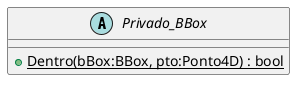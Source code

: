 @startuml Privado_BBox
abstract class Privado_BBox {
    + {static} Dentro(bBox:BBox, pto:Ponto4D) : bool
}
@enduml
